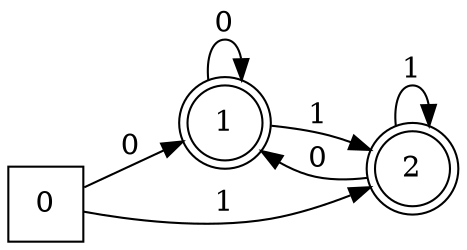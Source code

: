 digraph G {
	rankdir=LR;
	0->1[ label=0 ];
	0->2[ label=1 ];
	1->2[ label=1 ];
	1->1[ label=0 ];
	2->1[ label=0 ];
	2->2[ label=1 ];
	0 [ shape=square ];
	1 [ shape=doublecircle ];
	2 [ shape=doublecircle ];

}

